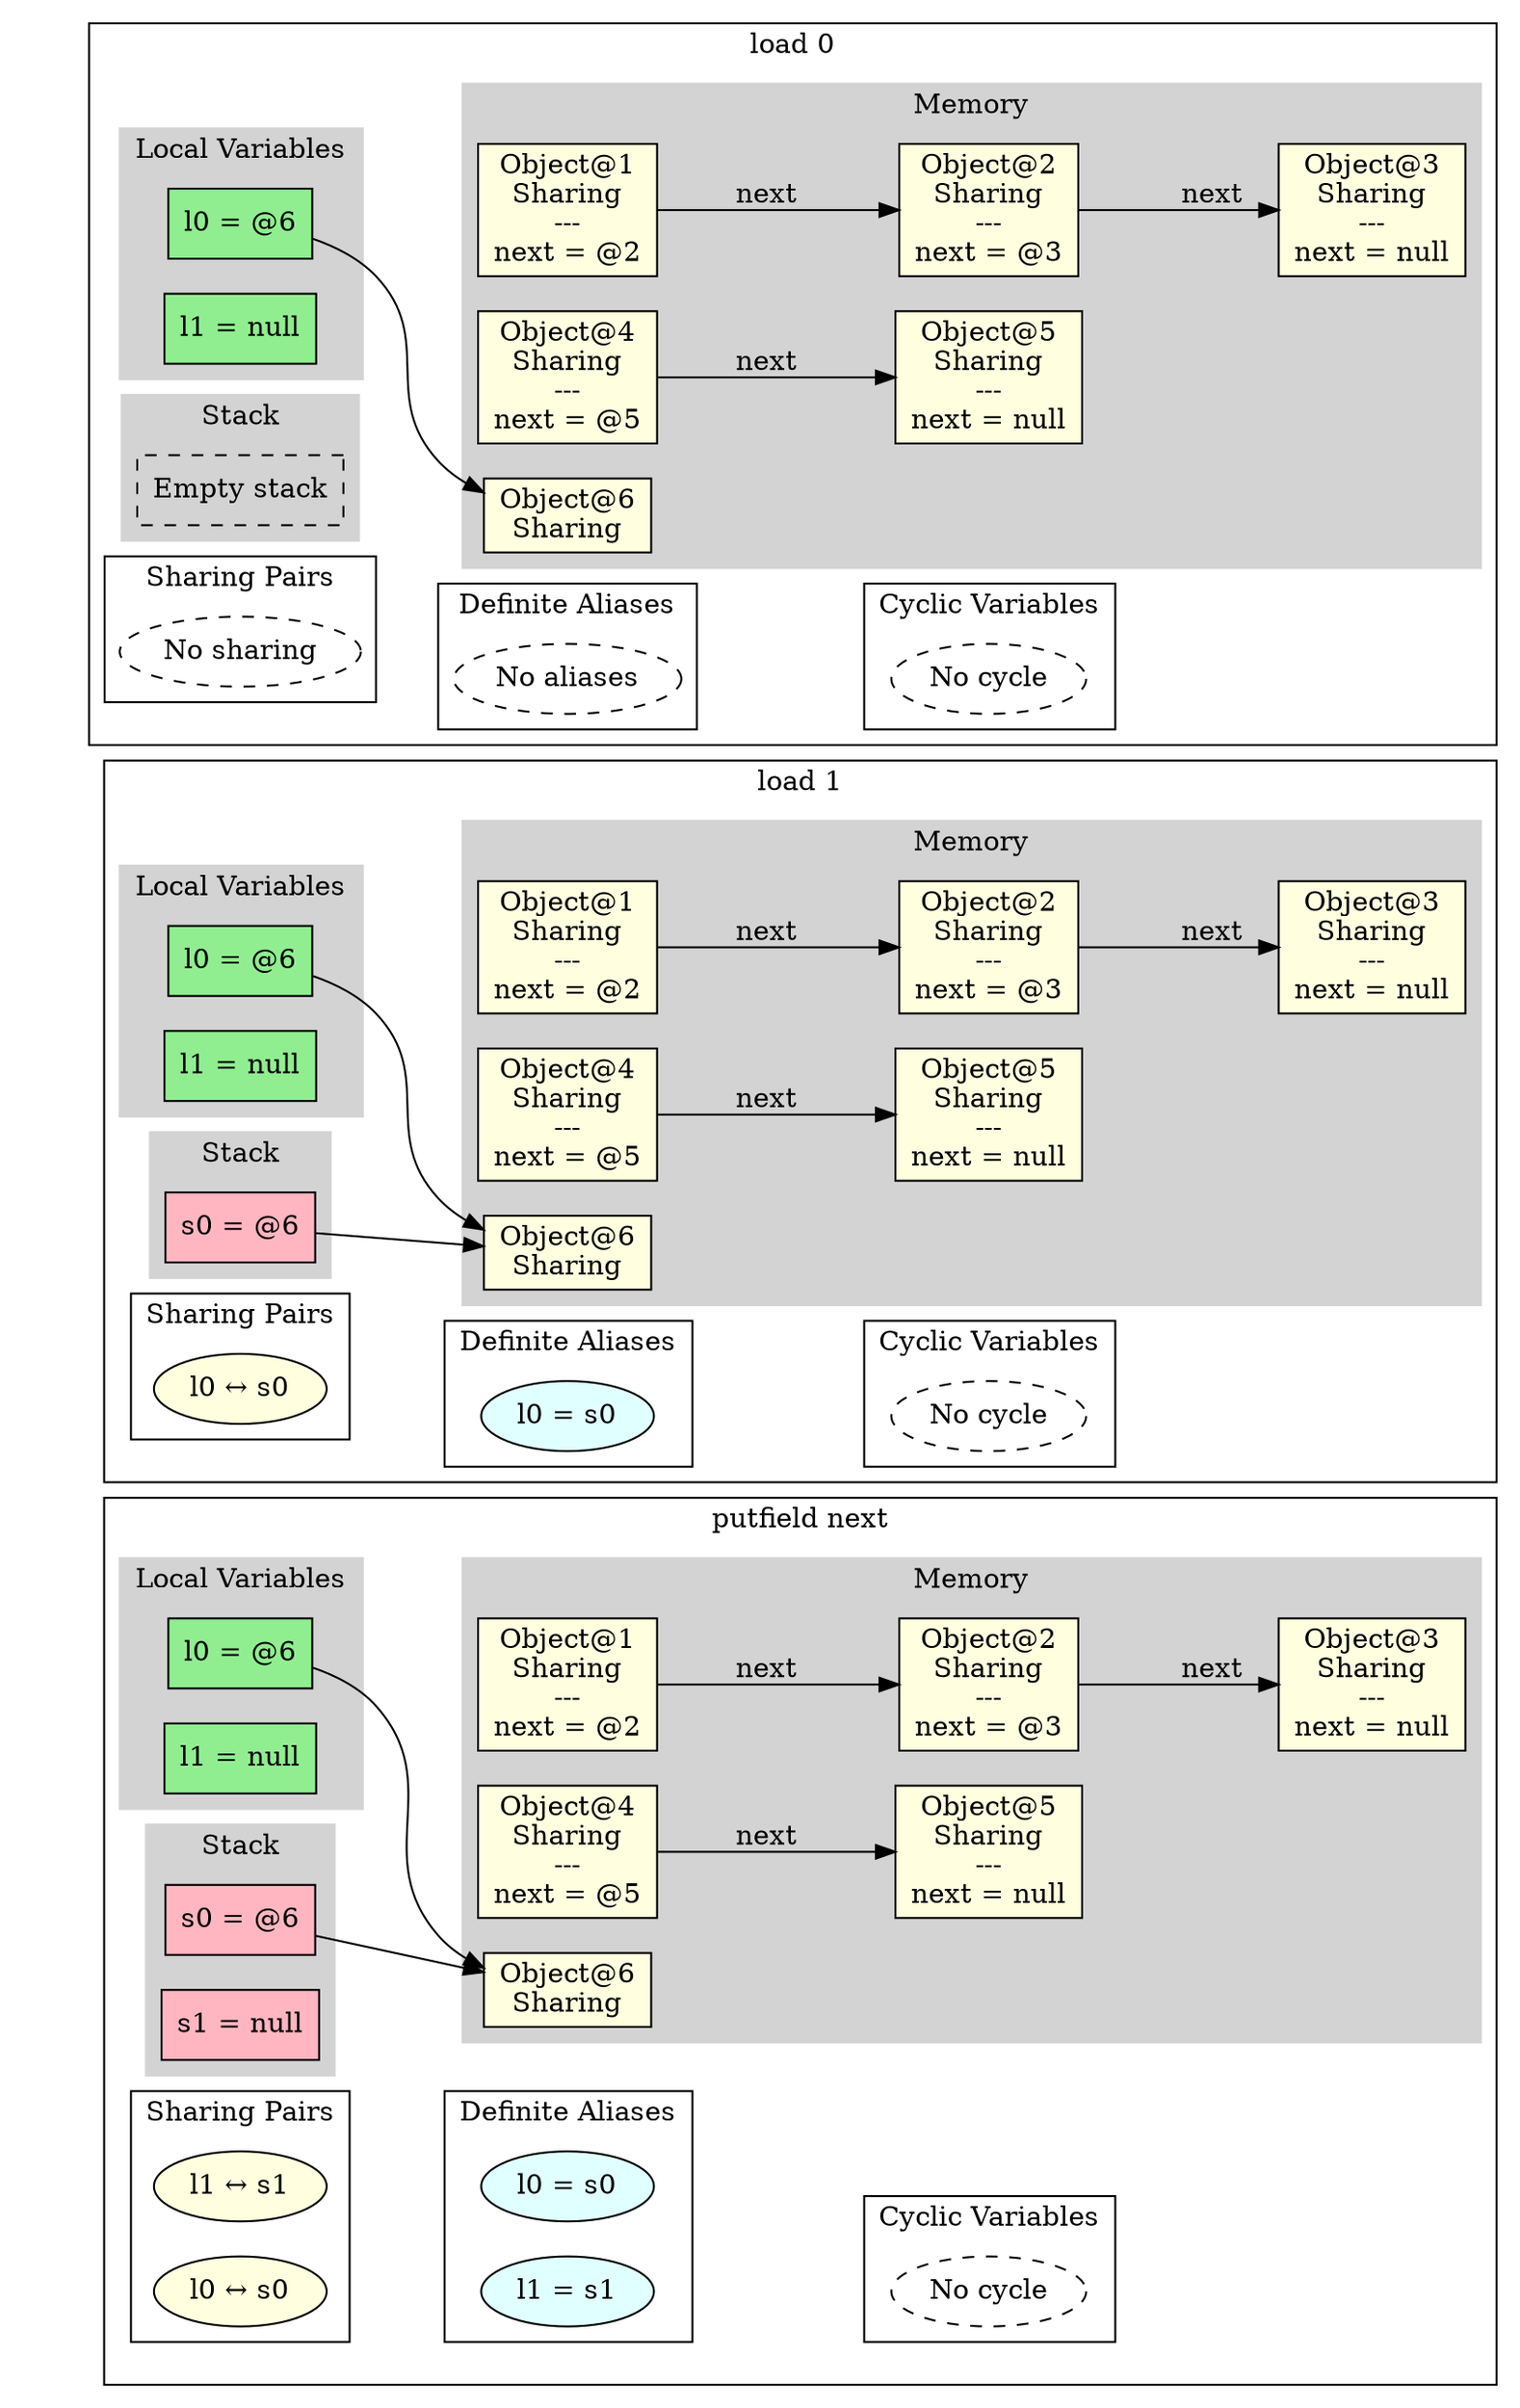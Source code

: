 digraph MemoryGraph {
 node [shape=box, style=filled, fillcolor=lightblue];
 rankdir=LR;

 // Invisible anchor subgraph
 subgraph cluster_anchor {
 style=invis;
 anchor [style=invis, shape=point, width=0, height=0];
 }

 // Starting point for subgraph ordering
 anchor_start [style=invis, shape=point];

 anchor_1748986333889 [style=invis, shape=point];
 anchor_start -> anchor_1748986333889 [style=invis];
 anchor_start = anchor_1748986333889;

 subgraph cluster_1748986333889 {
 anchor_1748986333889 [style=invis];
 label="load 0";
 subgraph cluster_locals_1748986333889 {
 label="Local Variables";
 style=filled;
 color=lightgrey;
 node [style=filled, fillcolor=lightgreen];
 "l0_1748986333889" [label="l0 = @6"];
 "l1_1748986333889" [label="l1 = null"];
 }

 subgraph cluster_stack_1748986333889 {
 label="Stack";
 style=filled;
 color=lightgrey;
 node [style=filled, fillcolor=lightpink];
 "empty_stack_1748986333889" [label="Empty stack", style=dashed, fillcolor=white];
 }

 subgraph cluster_memory_1748986333889 {
 label="Memory";
 style=filled;
 color=lightgrey;
 node [style=filled, fillcolor=lightyellow];
 "obj1_1748986333889" [label="Object@1\nSharing\n---\nnext = @2\n"];
 "obj2_1748986333889" [label="Object@2\nSharing\n---\nnext = @3\n"];
 "obj3_1748986333889" [label="Object@3\nSharing\n---\nnext = null\n"];
 "obj4_1748986333889" [label="Object@4\nSharing\n---\nnext = @5\n"];
 "obj5_1748986333889" [label="Object@5\nSharing\n---\nnext = null\n"];
 "obj6_1748986333889" [label="Object@6\nSharing"];
 }

 "l0_1748986333889" -> "obj6_1748986333889";
 "obj1_1748986333889" -> "obj2_1748986333889" [label="next"];
 "obj2_1748986333889" -> "obj3_1748986333889" [label="next"];
 "obj4_1748986333889" -> "obj5_1748986333889" [label="next"];

 // Sharing pairs
 subgraph cluster_sharing_1748986333889 {
 label="Sharing Pairs";
 node [shape=ellipse, style=filled, fillcolor=lightyellow];
 "empty_sharing_1748986333889" [label="No sharing", style=dashed, fillcolor=white];
 }

    // Alias pairs
    subgraph cluster_aliases_1748986333889 {
      label="Definite Aliases";
      node [shape=ellipse, style=filled, fillcolor=lightcyan];
      "empty_alias_1748986333889" [label="No aliases", style=dashed, fillcolor=white];
    }

 // Cyclic variables
 subgraph cluster_cyclic_1748986333889 {
 label="Cyclic Variables";
 node [shape=ellipse];
 "empty_cyclic_1748986333889" [label="No cycle", style=dashed, fillcolor=white];
 }
 // Invisible edge for horizontal alignment
 "empty_sharing_1748986333889" -> "empty_alias_1748986333889" [style=invis, weight=10];
 // Invisible edge for horizontal alignment
 "empty_alias_1748986333889" -> "empty_cyclic_1748986333889" [style=invis, weight=10];
 }
 anchor_1748986333890 [style=invis, shape=point];
 anchor_start -> anchor_1748986333890 [style=invis];
 anchor_start = anchor_1748986333890;

 subgraph cluster_1748986333890 {
 anchor_1748986333890 [style=invis];
 label="load 1";
 subgraph cluster_locals_1748986333890 {
 label="Local Variables";
 style=filled;
 color=lightgrey;
 node [style=filled, fillcolor=lightgreen];
 "l0_1748986333890" [label="l0 = @6"];
 "l1_1748986333890" [label="l1 = null"];
 }

 subgraph cluster_stack_1748986333890 {
 label="Stack";
 style=filled;
 color=lightgrey;
 node [style=filled, fillcolor=lightpink];
 "s0_1748986333890" [label="s0 = @6"];
 }

 subgraph cluster_memory_1748986333890 {
 label="Memory";
 style=filled;
 color=lightgrey;
 node [style=filled, fillcolor=lightyellow];
 "obj1_1748986333890" [label="Object@1\nSharing\n---\nnext = @2\n"];
 "obj2_1748986333890" [label="Object@2\nSharing\n---\nnext = @3\n"];
 "obj3_1748986333890" [label="Object@3\nSharing\n---\nnext = null\n"];
 "obj4_1748986333890" [label="Object@4\nSharing\n---\nnext = @5\n"];
 "obj5_1748986333890" [label="Object@5\nSharing\n---\nnext = null\n"];
 "obj6_1748986333890" [label="Object@6\nSharing"];
 }

 "l0_1748986333890" -> "obj6_1748986333890";
 "s0_1748986333890" -> "obj6_1748986333890";
 "obj1_1748986333890" -> "obj2_1748986333890" [label="next"];
 "obj2_1748986333890" -> "obj3_1748986333890" [label="next"];
 "obj4_1748986333890" -> "obj5_1748986333890" [label="next"];

 // Sharing pairs
 subgraph cluster_sharing_1748986333890 {
 label="Sharing Pairs";
 node [shape=ellipse, style=filled, fillcolor=lightyellow];
 "pair0_1748986333890" [label="l0 ↔ s0"];
 }

    // Alias pairs
    subgraph cluster_aliases_1748986333890 {
      label="Definite Aliases";
      node [shape=ellipse, style=filled, fillcolor=lightcyan];
      "alias0_1748986333890" [label="l0 = s0"];
    }

 // Cyclic variables
 subgraph cluster_cyclic_1748986333890 {
 label="Cyclic Variables";
 node [shape=ellipse];
 "empty_cyclic_1748986333890" [label="No cycle", style=dashed, fillcolor=white];
 }
 // Invisible edge for horizontal alignment
 "pair0_1748986333890" -> "alias0_1748986333890" [style=invis, weight=10];
 // Invisible edge for horizontal alignment
 "alias0_1748986333890" -> "empty_cyclic_1748986333890" [style=invis, weight=10];
 }
 anchor_1748986333891 [style=invis, shape=point];
 anchor_start -> anchor_1748986333891 [style=invis];
 anchor_start = anchor_1748986333891;

 subgraph cluster_1748986333891 {
 anchor_1748986333891 [style=invis];
 label="putfield next";
 subgraph cluster_locals_1748986333891 {
 label="Local Variables";
 style=filled;
 color=lightgrey;
 node [style=filled, fillcolor=lightgreen];
 "l0_1748986333891" [label="l0 = @6"];
 "l1_1748986333891" [label="l1 = null"];
 }

 subgraph cluster_stack_1748986333891 {
 label="Stack";
 style=filled;
 color=lightgrey;
 node [style=filled, fillcolor=lightpink];
 "s0_1748986333891" [label="s0 = @6"];
 "s1_1748986333891" [label="s1 = null"];
 }

 subgraph cluster_memory_1748986333891 {
 label="Memory";
 style=filled;
 color=lightgrey;
 node [style=filled, fillcolor=lightyellow];
 "obj1_1748986333891" [label="Object@1\nSharing\n---\nnext = @2\n"];
 "obj2_1748986333891" [label="Object@2\nSharing\n---\nnext = @3\n"];
 "obj3_1748986333891" [label="Object@3\nSharing\n---\nnext = null\n"];
 "obj4_1748986333891" [label="Object@4\nSharing\n---\nnext = @5\n"];
 "obj5_1748986333891" [label="Object@5\nSharing\n---\nnext = null\n"];
 "obj6_1748986333891" [label="Object@6\nSharing"];
 }

 "l0_1748986333891" -> "obj6_1748986333891";
 "s0_1748986333891" -> "obj6_1748986333891";
 "obj1_1748986333891" -> "obj2_1748986333891" [label="next"];
 "obj2_1748986333891" -> "obj3_1748986333891" [label="next"];
 "obj4_1748986333891" -> "obj5_1748986333891" [label="next"];

 // Sharing pairs
 subgraph cluster_sharing_1748986333891 {
 label="Sharing Pairs";
 node [shape=ellipse, style=filled, fillcolor=lightyellow];
 "pair0_1748986333891" [label="l1 ↔ s1"];
 "pair1_1748986333891" [label="l0 ↔ s0"];
 }

    // Alias pairs
    subgraph cluster_aliases_1748986333891 {
      label="Definite Aliases";
      node [shape=ellipse, style=filled, fillcolor=lightcyan];
      "alias0_1748986333891" [label="l0 = s0"];
      "alias1_1748986333891" [label="l1 = s1"];
    }

 // Cyclic variables
 subgraph cluster_cyclic_1748986333891 {
 label="Cyclic Variables";
 node [shape=ellipse];
 "empty_cyclic_1748986333891" [label="No cycle", style=dashed, fillcolor=white];
 }
 // Invisible edge for horizontal alignment
 "pair1_1748986333891" -> "alias1_1748986333891" [style=invis, weight=10];
 // Invisible edge for horizontal alignment
 "alias1_1748986333891" -> "empty_cyclic_1748986333891" [style=invis, weight=10];
 }
}
